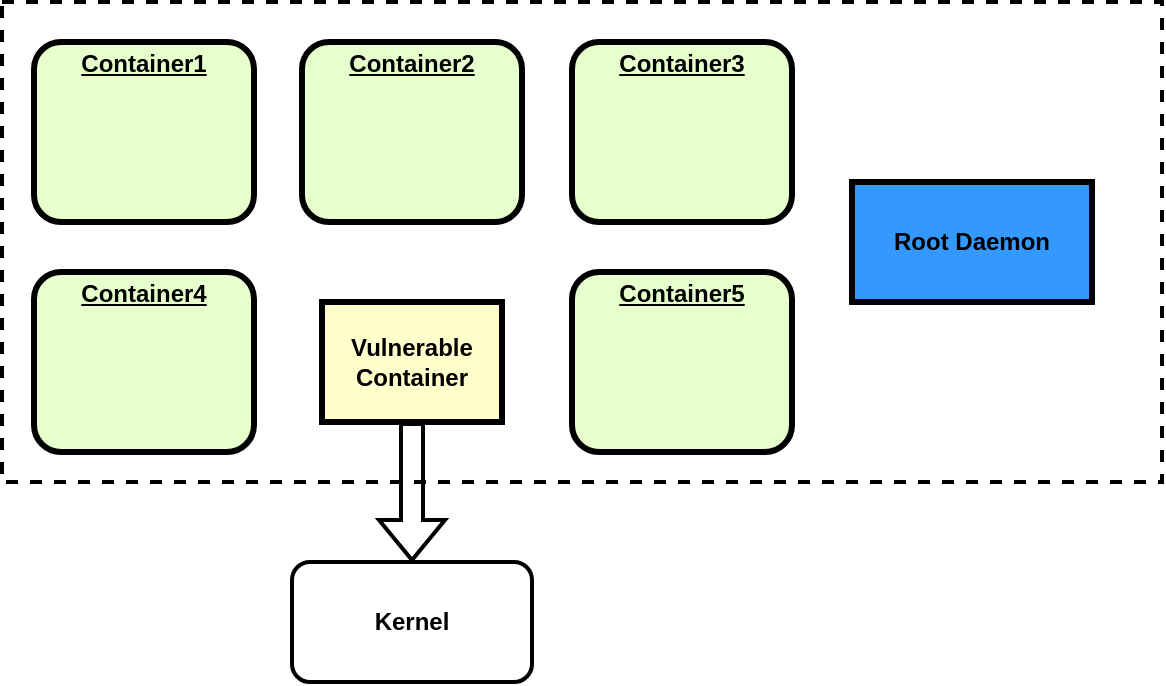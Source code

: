 <mxfile version="16.1.0" type="github">
  <diagram name="Page-1" id="c7558073-3199-34d8-9f00-42111426c3f3">
    <mxGraphModel dx="2062" dy="1154" grid="1" gridSize="10" guides="1" tooltips="1" connect="1" arrows="1" fold="1" page="1" pageScale="1" pageWidth="826" pageHeight="1169" background="none" math="0" shadow="0">
      <root>
        <mxCell id="0" />
        <mxCell id="1" parent="0" />
        <mxCell id="p3UyyKOe3Jx8IRQknLva-96" value="" style="rounded=0;whiteSpace=wrap;html=1;strokeWidth=2;dashed=1;" vertex="1" parent="1">
          <mxGeometry x="230" y="750" width="580" height="240" as="geometry" />
        </mxCell>
        <mxCell id="8" value="&lt;p style=&quot;margin: 0px ; margin-top: 4px ; text-align: center ; text-decoration: underline&quot;&gt;Container1&lt;/p&gt;" style="verticalAlign=middle;align=center;overflow=fill;fontSize=12;fontFamily=Helvetica;html=1;rounded=1;fontStyle=1;strokeWidth=3;fillColor=#E6FFCC" parent="1" vertex="1">
          <mxGeometry x="246" y="770" width="110" height="90" as="geometry" />
        </mxCell>
        <mxCell id="p3UyyKOe3Jx8IRQknLva-97" value="&lt;p style=&quot;margin: 0px ; margin-top: 4px ; text-align: center ; text-decoration: underline&quot;&gt;Container2&lt;/p&gt;" style="verticalAlign=middle;align=center;overflow=fill;fontSize=12;fontFamily=Helvetica;html=1;rounded=1;fontStyle=1;strokeWidth=3;fillColor=#E6FFCC" vertex="1" parent="1">
          <mxGeometry x="380" y="770" width="110" height="90" as="geometry" />
        </mxCell>
        <mxCell id="p3UyyKOe3Jx8IRQknLva-98" value="&lt;p style=&quot;margin: 0px ; margin-top: 4px ; text-align: center ; text-decoration: underline&quot;&gt;Container3&lt;/p&gt;" style="verticalAlign=middle;align=center;overflow=fill;fontSize=12;fontFamily=Helvetica;html=1;rounded=1;fontStyle=1;strokeWidth=3;fillColor=#E6FFCC" vertex="1" parent="1">
          <mxGeometry x="515" y="770" width="110" height="90" as="geometry" />
        </mxCell>
        <mxCell id="p3UyyKOe3Jx8IRQknLva-99" value="&lt;p style=&quot;margin: 0px ; margin-top: 4px ; text-align: center ; text-decoration: underline&quot;&gt;Container4&lt;/p&gt;" style="verticalAlign=middle;align=center;overflow=fill;fontSize=12;fontFamily=Helvetica;html=1;rounded=1;fontStyle=1;strokeWidth=3;fillColor=#E6FFCC" vertex="1" parent="1">
          <mxGeometry x="246" y="885" width="110" height="90" as="geometry" />
        </mxCell>
        <mxCell id="p3UyyKOe3Jx8IRQknLva-100" value="&lt;p style=&quot;margin: 0px ; margin-top: 4px ; text-align: center ; text-decoration: underline&quot;&gt;Container5&lt;/p&gt;" style="verticalAlign=middle;align=center;overflow=fill;fontSize=12;fontFamily=Helvetica;html=1;rounded=1;fontStyle=1;strokeWidth=3;fillColor=#E6FFCC" vertex="1" parent="1">
          <mxGeometry x="515" y="885" width="110" height="90" as="geometry" />
        </mxCell>
        <mxCell id="p3UyyKOe3Jx8IRQknLva-103" value="" style="edgeStyle=orthogonalEdgeStyle;rounded=0;orthogonalLoop=1;jettySize=auto;html=1;strokeWidth=2;shape=flexArrow;" edge="1" parent="1" source="p3UyyKOe3Jx8IRQknLva-101" target="p3UyyKOe3Jx8IRQknLva-102">
          <mxGeometry relative="1" as="geometry" />
        </mxCell>
        <mxCell id="p3UyyKOe3Jx8IRQknLva-101" value="Vulnerable&#xa;Container" style="whiteSpace=wrap;align=center;verticalAlign=middle;fontStyle=1;strokeWidth=3;fillColor=#FFFFCC" vertex="1" parent="1">
          <mxGeometry x="390.0" y="900" width="90" height="60" as="geometry" />
        </mxCell>
        <mxCell id="p3UyyKOe3Jx8IRQknLva-102" value="&lt;b&gt;Kernel&lt;/b&gt;" style="rounded=1;whiteSpace=wrap;html=1;strokeWidth=2;" vertex="1" parent="1">
          <mxGeometry x="375" y="1030" width="120" height="60" as="geometry" />
        </mxCell>
        <mxCell id="p3UyyKOe3Jx8IRQknLva-104" value="&lt;b&gt;Root Daemon&lt;/b&gt;" style="rounded=0;whiteSpace=wrap;html=1;strokeWidth=3;fillColor=#3399FF;" vertex="1" parent="1">
          <mxGeometry x="655" y="840" width="120" height="60" as="geometry" />
        </mxCell>
      </root>
    </mxGraphModel>
  </diagram>
</mxfile>
